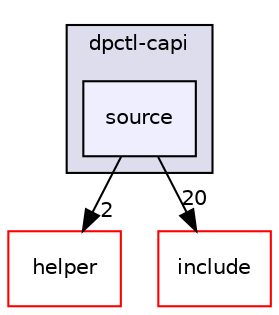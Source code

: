 digraph "source" {
  compound=true
  node [ fontsize="10", fontname="Helvetica"];
  edge [ labelfontsize="10", labelfontname="Helvetica"];
  subgraph clusterdir_fb769b2a05a4998c015a890ce2c3a58b {
    graph [ bgcolor="#ddddee", pencolor="black", label="dpctl-capi" fontname="Helvetica", fontsize="10", URL="dir_fb769b2a05a4998c015a890ce2c3a58b.html"]
  dir_c948133b4a5139f1d1b4a2dda52a7789 [shape=box, label="source", style="filled", fillcolor="#eeeeff", pencolor="black", URL="dir_c948133b4a5139f1d1b4a2dda52a7789.html"];
  }
  dir_a98cdb27705d26ddd05119c5e74cfe16 [shape=box label="helper" fillcolor="white" style="filled" color="red" URL="dir_a98cdb27705d26ddd05119c5e74cfe16.html"];
  dir_0c9806b4364e80fb8854d03727b0336b [shape=box label="include" fillcolor="white" style="filled" color="red" URL="dir_0c9806b4364e80fb8854d03727b0336b.html"];
  dir_c948133b4a5139f1d1b4a2dda52a7789->dir_a98cdb27705d26ddd05119c5e74cfe16 [headlabel="2", labeldistance=1.5 headhref="dir_000003_000004.html"];
  dir_c948133b4a5139f1d1b4a2dda52a7789->dir_0c9806b4364e80fb8854d03727b0336b [headlabel="20", labeldistance=1.5 headhref="dir_000003_000001.html"];
}
